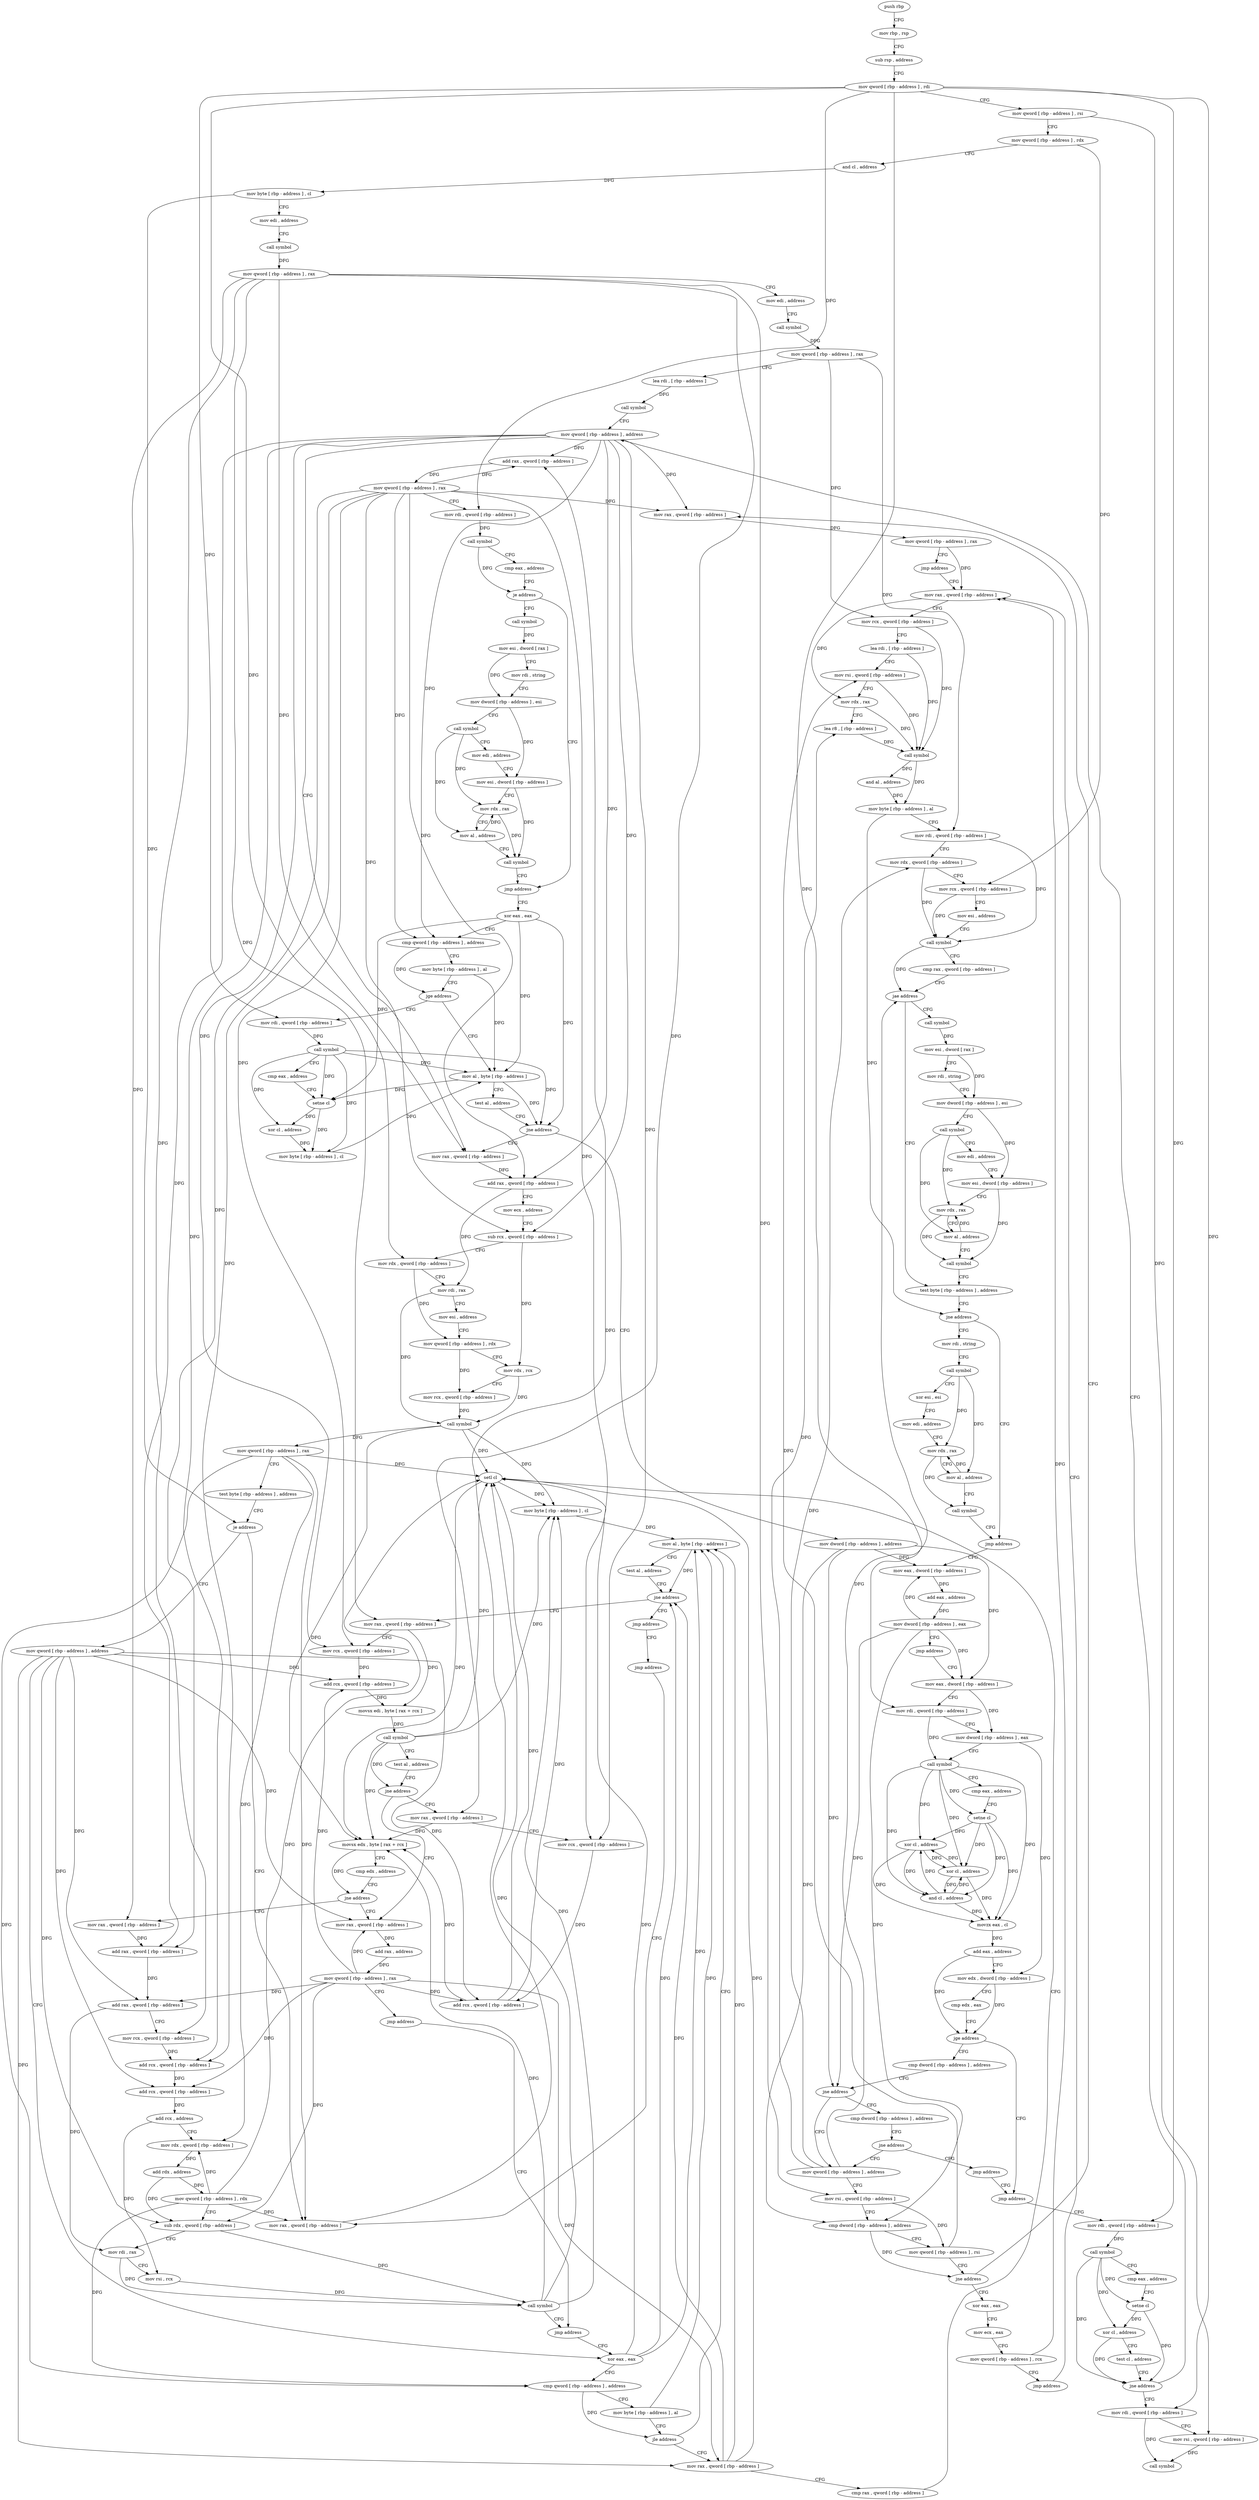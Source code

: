 digraph "func" {
"4201984" [label = "push rbp" ]
"4201985" [label = "mov rbp , rsp" ]
"4201988" [label = "sub rsp , address" ]
"4201995" [label = "mov qword [ rbp - address ] , rdi" ]
"4201999" [label = "mov qword [ rbp - address ] , rsi" ]
"4202003" [label = "mov qword [ rbp - address ] , rdx" ]
"4202007" [label = "and cl , address" ]
"4202010" [label = "mov byte [ rbp - address ] , cl" ]
"4202013" [label = "mov edi , address" ]
"4202018" [label = "call symbol" ]
"4202023" [label = "mov qword [ rbp - address ] , rax" ]
"4202027" [label = "mov edi , address" ]
"4202032" [label = "call symbol" ]
"4202037" [label = "mov qword [ rbp - address ] , rax" ]
"4202041" [label = "lea rdi , [ rbp - address ]" ]
"4202045" [label = "call symbol" ]
"4202050" [label = "mov qword [ rbp - address ] , address" ]
"4202315" [label = "mov rax , qword [ rbp - address ]" ]
"4202319" [label = "add rax , qword [ rbp - address ]" ]
"4202323" [label = "mov qword [ rbp - address ] , rax" ]
"4202327" [label = "mov rdi , qword [ rbp - address ]" ]
"4202331" [label = "call symbol" ]
"4202336" [label = "cmp eax , address" ]
"4202339" [label = "je address" ]
"4202388" [label = "jmp address" ]
"4202345" [label = "call symbol" ]
"4202117" [label = "mov qword [ rbp - address ] , address" ]
"4202125" [label = "xor eax , eax" ]
"4202393" [label = "xor eax , eax" ]
"4202350" [label = "mov esi , dword [ rax ]" ]
"4202352" [label = "mov rdi , string" ]
"4202362" [label = "mov dword [ rbp - address ] , esi" ]
"4202365" [label = "call symbol" ]
"4202370" [label = "mov edi , address" ]
"4202375" [label = "mov esi , dword [ rbp - address ]" ]
"4202378" [label = "mov rdx , rax" ]
"4202381" [label = "mov al , address" ]
"4202383" [label = "call symbol" ]
"4202155" [label = "mov al , byte [ rbp - address ]" ]
"4202158" [label = "test al , address" ]
"4202160" [label = "jne address" ]
"4202171" [label = "mov rax , qword [ rbp - address ]" ]
"4202166" [label = "jmp address" ]
"4202141" [label = "mov rax , qword [ rbp - address ]" ]
"4202145" [label = "cmp rax , qword [ rbp - address ]" ]
"4202149" [label = "setl cl" ]
"4202152" [label = "mov byte [ rbp - address ] , cl" ]
"4202395" [label = "cmp qword [ rbp - address ] , address" ]
"4202403" [label = "mov byte [ rbp - address ] , al" ]
"4202409" [label = "jge address" ]
"4202439" [label = "mov al , byte [ rbp - address ]" ]
"4202415" [label = "mov rdi , qword [ rbp - address ]" ]
"4202175" [label = "mov rcx , qword [ rbp - address ]" ]
"4202179" [label = "add rcx , qword [ rbp - address ]" ]
"4202183" [label = "movsx edi , byte [ rax + rcx ]" ]
"4202187" [label = "call symbol" ]
"4202192" [label = "test al , address" ]
"4202194" [label = "jne address" ]
"4202225" [label = "mov rax , qword [ rbp - address ]" ]
"4202200" [label = "mov rax , qword [ rbp - address ]" ]
"4202310" [label = "jmp address" ]
"4202445" [label = "test al , address" ]
"4202447" [label = "jne address" ]
"4202058" [label = "mov rax , qword [ rbp - address ]" ]
"4202453" [label = "mov dword [ rbp - address ] , address" ]
"4202419" [label = "call symbol" ]
"4202424" [label = "cmp eax , address" ]
"4202427" [label = "setne cl" ]
"4202430" [label = "xor cl , address" ]
"4202433" [label = "mov byte [ rbp - address ] , cl" ]
"4202229" [label = "add rax , address" ]
"4202235" [label = "mov qword [ rbp - address ] , rax" ]
"4202239" [label = "jmp address" ]
"4202305" [label = "jmp address" ]
"4202204" [label = "mov rcx , qword [ rbp - address ]" ]
"4202208" [label = "add rcx , qword [ rbp - address ]" ]
"4202212" [label = "movsx edx , byte [ rax + rcx ]" ]
"4202216" [label = "cmp edx , address" ]
"4202219" [label = "jne address" ]
"4202244" [label = "mov rax , qword [ rbp - address ]" ]
"4202062" [label = "add rax , qword [ rbp - address ]" ]
"4202066" [label = "mov ecx , address" ]
"4202071" [label = "sub rcx , qword [ rbp - address ]" ]
"4202075" [label = "mov rdx , qword [ rbp - address ]" ]
"4202079" [label = "mov rdi , rax" ]
"4202082" [label = "mov esi , address" ]
"4202087" [label = "mov qword [ rbp - address ] , rdx" ]
"4202091" [label = "mov rdx , rcx" ]
"4202094" [label = "mov rcx , qword [ rbp - address ]" ]
"4202098" [label = "call symbol" ]
"4202103" [label = "mov qword [ rbp - address ] , rax" ]
"4202107" [label = "test byte [ rbp - address ] , address" ]
"4202111" [label = "je address" ]
"4202460" [label = "mov eax , dword [ rbp - address ]" ]
"4202248" [label = "add rax , qword [ rbp - address ]" ]
"4202252" [label = "add rax , qword [ rbp - address ]" ]
"4202256" [label = "mov rcx , qword [ rbp - address ]" ]
"4202260" [label = "add rcx , qword [ rbp - address ]" ]
"4202264" [label = "add rcx , qword [ rbp - address ]" ]
"4202268" [label = "add rcx , address" ]
"4202275" [label = "mov rdx , qword [ rbp - address ]" ]
"4202279" [label = "add rdx , address" ]
"4202286" [label = "mov qword [ rbp - address ] , rdx" ]
"4202290" [label = "sub rdx , qword [ rbp - address ]" ]
"4202294" [label = "mov rdi , rax" ]
"4202297" [label = "mov rsi , rcx" ]
"4202300" [label = "call symbol" ]
"4202780" [label = "jmp address" ]
"4202785" [label = "mov rdi , qword [ rbp - address ]" ]
"4202513" [label = "cmp dword [ rbp - address ] , address" ]
"4202517" [label = "jne address" ]
"4202538" [label = "mov qword [ rbp - address ] , address" ]
"4202523" [label = "cmp dword [ rbp - address ] , address" ]
"4202127" [label = "cmp qword [ rbp - address ] , address" ]
"4202132" [label = "mov byte [ rbp - address ] , al" ]
"4202135" [label = "jle address" ]
"4202789" [label = "call symbol" ]
"4202794" [label = "cmp eax , address" ]
"4202797" [label = "setne cl" ]
"4202800" [label = "xor cl , address" ]
"4202803" [label = "test cl , address" ]
"4202806" [label = "jne address" ]
"4202812" [label = "mov rdi , qword [ rbp - address ]" ]
"4202546" [label = "mov rsi , qword [ rbp - address ]" ]
"4202550" [label = "cmp dword [ rbp - address ] , address" ]
"4202554" [label = "mov qword [ rbp - address ] , rsi" ]
"4202561" [label = "jne address" ]
"4202583" [label = "xor eax , eax" ]
"4202567" [label = "mov rax , qword [ rbp - address ]" ]
"4202527" [label = "jne address" ]
"4202533" [label = "jmp address" ]
"4202816" [label = "mov rsi , qword [ rbp - address ]" ]
"4202820" [label = "call symbol" ]
"4202585" [label = "mov ecx , eax" ]
"4202587" [label = "mov qword [ rbp - address ] , rcx" ]
"4202594" [label = "jmp address" ]
"4202599" [label = "mov rax , qword [ rbp - address ]" ]
"4202571" [label = "mov qword [ rbp - address ] , rax" ]
"4202578" [label = "jmp address" ]
"4202606" [label = "mov rcx , qword [ rbp - address ]" ]
"4202610" [label = "lea rdi , [ rbp - address ]" ]
"4202614" [label = "mov rsi , qword [ rbp - address ]" ]
"4202621" [label = "mov rdx , rax" ]
"4202624" [label = "lea r8 , [ rbp - address ]" ]
"4202628" [label = "call symbol" ]
"4202633" [label = "and al , address" ]
"4202635" [label = "mov byte [ rbp - address ] , al" ]
"4202638" [label = "mov rdi , qword [ rbp - address ]" ]
"4202642" [label = "mov rdx , qword [ rbp - address ]" ]
"4202646" [label = "mov rcx , qword [ rbp - address ]" ]
"4202650" [label = "mov esi , address" ]
"4202655" [label = "call symbol" ]
"4202660" [label = "cmp rax , qword [ rbp - address ]" ]
"4202664" [label = "jae address" ]
"4202719" [label = "test byte [ rbp - address ] , address" ]
"4202670" [label = "call symbol" ]
"4202723" [label = "jne address" ]
"4202761" [label = "jmp address" ]
"4202729" [label = "mov rdi , string" ]
"4202675" [label = "mov esi , dword [ rax ]" ]
"4202677" [label = "mov rdi , string" ]
"4202687" [label = "mov dword [ rbp - address ] , esi" ]
"4202693" [label = "call symbol" ]
"4202698" [label = "mov edi , address" ]
"4202703" [label = "mov esi , dword [ rbp - address ]" ]
"4202709" [label = "mov rdx , rax" ]
"4202712" [label = "mov al , address" ]
"4202714" [label = "call symbol" ]
"4202766" [label = "mov eax , dword [ rbp - address ]" ]
"4202739" [label = "call symbol" ]
"4202744" [label = "xor esi , esi" ]
"4202746" [label = "mov edi , address" ]
"4202751" [label = "mov rdx , rax" ]
"4202754" [label = "mov al , address" ]
"4202756" [label = "call symbol" ]
"4202769" [label = "add eax , address" ]
"4202772" [label = "mov dword [ rbp - address ] , eax" ]
"4202775" [label = "jmp address" ]
"4202463" [label = "mov rdi , qword [ rbp - address ]" ]
"4202467" [label = "mov dword [ rbp - address ] , eax" ]
"4202473" [label = "call symbol" ]
"4202478" [label = "cmp eax , address" ]
"4202481" [label = "setne cl" ]
"4202484" [label = "xor cl , address" ]
"4202487" [label = "xor cl , address" ]
"4202490" [label = "and cl , address" ]
"4202493" [label = "movzx eax , cl" ]
"4202496" [label = "add eax , address" ]
"4202499" [label = "mov edx , dword [ rbp - address ]" ]
"4202505" [label = "cmp edx , eax" ]
"4202507" [label = "jge address" ]
"4201984" -> "4201985" [ label = "CFG" ]
"4201985" -> "4201988" [ label = "CFG" ]
"4201988" -> "4201995" [ label = "CFG" ]
"4201995" -> "4201999" [ label = "CFG" ]
"4201995" -> "4202075" [ label = "DFG" ]
"4201995" -> "4202327" [ label = "DFG" ]
"4201995" -> "4202415" [ label = "DFG" ]
"4201995" -> "4202463" [ label = "DFG" ]
"4201995" -> "4202785" [ label = "DFG" ]
"4201995" -> "4202812" [ label = "DFG" ]
"4201999" -> "4202003" [ label = "CFG" ]
"4201999" -> "4202816" [ label = "DFG" ]
"4202003" -> "4202007" [ label = "CFG" ]
"4202003" -> "4202646" [ label = "DFG" ]
"4202007" -> "4202010" [ label = "DFG" ]
"4202010" -> "4202013" [ label = "CFG" ]
"4202010" -> "4202111" [ label = "DFG" ]
"4202013" -> "4202018" [ label = "CFG" ]
"4202018" -> "4202023" [ label = "DFG" ]
"4202023" -> "4202027" [ label = "CFG" ]
"4202023" -> "4202058" [ label = "DFG" ]
"4202023" -> "4202171" [ label = "DFG" ]
"4202023" -> "4202200" [ label = "DFG" ]
"4202023" -> "4202244" [ label = "DFG" ]
"4202023" -> "4202256" [ label = "DFG" ]
"4202023" -> "4202546" [ label = "DFG" ]
"4202027" -> "4202032" [ label = "CFG" ]
"4202032" -> "4202037" [ label = "DFG" ]
"4202037" -> "4202041" [ label = "CFG" ]
"4202037" -> "4202606" [ label = "DFG" ]
"4202037" -> "4202638" [ label = "DFG" ]
"4202041" -> "4202045" [ label = "DFG" ]
"4202045" -> "4202050" [ label = "CFG" ]
"4202050" -> "4202058" [ label = "CFG" ]
"4202050" -> "4202062" [ label = "DFG" ]
"4202050" -> "4202071" [ label = "DFG" ]
"4202050" -> "4202319" [ label = "DFG" ]
"4202050" -> "4202395" [ label = "DFG" ]
"4202050" -> "4202175" [ label = "DFG" ]
"4202050" -> "4202204" [ label = "DFG" ]
"4202050" -> "4202248" [ label = "DFG" ]
"4202050" -> "4202260" [ label = "DFG" ]
"4202050" -> "4202567" [ label = "DFG" ]
"4202315" -> "4202319" [ label = "DFG" ]
"4202319" -> "4202323" [ label = "DFG" ]
"4202323" -> "4202327" [ label = "CFG" ]
"4202323" -> "4202062" [ label = "DFG" ]
"4202323" -> "4202071" [ label = "DFG" ]
"4202323" -> "4202319" [ label = "DFG" ]
"4202323" -> "4202395" [ label = "DFG" ]
"4202323" -> "4202175" [ label = "DFG" ]
"4202323" -> "4202204" [ label = "DFG" ]
"4202323" -> "4202248" [ label = "DFG" ]
"4202323" -> "4202260" [ label = "DFG" ]
"4202323" -> "4202567" [ label = "DFG" ]
"4202327" -> "4202331" [ label = "DFG" ]
"4202331" -> "4202336" [ label = "CFG" ]
"4202331" -> "4202339" [ label = "DFG" ]
"4202336" -> "4202339" [ label = "CFG" ]
"4202339" -> "4202388" [ label = "CFG" ]
"4202339" -> "4202345" [ label = "CFG" ]
"4202388" -> "4202393" [ label = "CFG" ]
"4202345" -> "4202350" [ label = "DFG" ]
"4202117" -> "4202125" [ label = "CFG" ]
"4202117" -> "4202141" [ label = "DFG" ]
"4202117" -> "4202179" [ label = "DFG" ]
"4202117" -> "4202225" [ label = "DFG" ]
"4202117" -> "4202208" [ label = "DFG" ]
"4202117" -> "4202252" [ label = "DFG" ]
"4202117" -> "4202264" [ label = "DFG" ]
"4202117" -> "4202290" [ label = "DFG" ]
"4202125" -> "4202127" [ label = "CFG" ]
"4202125" -> "4202155" [ label = "DFG" ]
"4202125" -> "4202160" [ label = "DFG" ]
"4202125" -> "4202149" [ label = "DFG" ]
"4202393" -> "4202395" [ label = "CFG" ]
"4202393" -> "4202439" [ label = "DFG" ]
"4202393" -> "4202447" [ label = "DFG" ]
"4202393" -> "4202427" [ label = "DFG" ]
"4202350" -> "4202352" [ label = "CFG" ]
"4202350" -> "4202362" [ label = "DFG" ]
"4202352" -> "4202362" [ label = "CFG" ]
"4202362" -> "4202365" [ label = "CFG" ]
"4202362" -> "4202375" [ label = "DFG" ]
"4202365" -> "4202370" [ label = "CFG" ]
"4202365" -> "4202378" [ label = "DFG" ]
"4202365" -> "4202381" [ label = "DFG" ]
"4202370" -> "4202375" [ label = "CFG" ]
"4202375" -> "4202378" [ label = "CFG" ]
"4202375" -> "4202383" [ label = "DFG" ]
"4202378" -> "4202381" [ label = "CFG" ]
"4202378" -> "4202383" [ label = "DFG" ]
"4202381" -> "4202383" [ label = "CFG" ]
"4202381" -> "4202378" [ label = "DFG" ]
"4202383" -> "4202388" [ label = "CFG" ]
"4202155" -> "4202158" [ label = "CFG" ]
"4202155" -> "4202160" [ label = "DFG" ]
"4202158" -> "4202160" [ label = "CFG" ]
"4202160" -> "4202171" [ label = "CFG" ]
"4202160" -> "4202166" [ label = "CFG" ]
"4202171" -> "4202175" [ label = "CFG" ]
"4202171" -> "4202183" [ label = "DFG" ]
"4202166" -> "4202310" [ label = "CFG" ]
"4202141" -> "4202145" [ label = "CFG" ]
"4202141" -> "4202160" [ label = "DFG" ]
"4202141" -> "4202155" [ label = "DFG" ]
"4202141" -> "4202149" [ label = "DFG" ]
"4202145" -> "4202149" [ label = "CFG" ]
"4202149" -> "4202152" [ label = "DFG" ]
"4202149" -> "4202212" [ label = "DFG" ]
"4202152" -> "4202155" [ label = "DFG" ]
"4202395" -> "4202403" [ label = "CFG" ]
"4202395" -> "4202409" [ label = "DFG" ]
"4202403" -> "4202409" [ label = "CFG" ]
"4202403" -> "4202439" [ label = "DFG" ]
"4202409" -> "4202439" [ label = "CFG" ]
"4202409" -> "4202415" [ label = "CFG" ]
"4202439" -> "4202445" [ label = "CFG" ]
"4202439" -> "4202447" [ label = "DFG" ]
"4202439" -> "4202427" [ label = "DFG" ]
"4202415" -> "4202419" [ label = "DFG" ]
"4202175" -> "4202179" [ label = "DFG" ]
"4202179" -> "4202183" [ label = "DFG" ]
"4202183" -> "4202187" [ label = "DFG" ]
"4202187" -> "4202192" [ label = "CFG" ]
"4202187" -> "4202152" [ label = "DFG" ]
"4202187" -> "4202194" [ label = "DFG" ]
"4202187" -> "4202149" [ label = "DFG" ]
"4202187" -> "4202212" [ label = "DFG" ]
"4202192" -> "4202194" [ label = "CFG" ]
"4202194" -> "4202225" [ label = "CFG" ]
"4202194" -> "4202200" [ label = "CFG" ]
"4202225" -> "4202229" [ label = "DFG" ]
"4202200" -> "4202204" [ label = "CFG" ]
"4202200" -> "4202212" [ label = "DFG" ]
"4202310" -> "4202315" [ label = "CFG" ]
"4202445" -> "4202447" [ label = "CFG" ]
"4202447" -> "4202058" [ label = "CFG" ]
"4202447" -> "4202453" [ label = "CFG" ]
"4202058" -> "4202062" [ label = "DFG" ]
"4202453" -> "4202460" [ label = "DFG" ]
"4202453" -> "4202517" [ label = "DFG" ]
"4202453" -> "4202550" [ label = "DFG" ]
"4202453" -> "4202766" [ label = "DFG" ]
"4202419" -> "4202424" [ label = "CFG" ]
"4202419" -> "4202447" [ label = "DFG" ]
"4202419" -> "4202439" [ label = "DFG" ]
"4202419" -> "4202427" [ label = "DFG" ]
"4202419" -> "4202430" [ label = "DFG" ]
"4202419" -> "4202433" [ label = "DFG" ]
"4202424" -> "4202427" [ label = "CFG" ]
"4202427" -> "4202430" [ label = "DFG" ]
"4202427" -> "4202433" [ label = "DFG" ]
"4202430" -> "4202433" [ label = "DFG" ]
"4202433" -> "4202439" [ label = "DFG" ]
"4202229" -> "4202235" [ label = "DFG" ]
"4202235" -> "4202239" [ label = "CFG" ]
"4202235" -> "4202141" [ label = "DFG" ]
"4202235" -> "4202179" [ label = "DFG" ]
"4202235" -> "4202225" [ label = "DFG" ]
"4202235" -> "4202208" [ label = "DFG" ]
"4202235" -> "4202252" [ label = "DFG" ]
"4202235" -> "4202264" [ label = "DFG" ]
"4202235" -> "4202290" [ label = "DFG" ]
"4202239" -> "4202305" [ label = "CFG" ]
"4202305" -> "4202125" [ label = "CFG" ]
"4202204" -> "4202208" [ label = "DFG" ]
"4202208" -> "4202212" [ label = "DFG" ]
"4202208" -> "4202152" [ label = "DFG" ]
"4202208" -> "4202149" [ label = "DFG" ]
"4202212" -> "4202216" [ label = "CFG" ]
"4202212" -> "4202219" [ label = "DFG" ]
"4202216" -> "4202219" [ label = "CFG" ]
"4202219" -> "4202244" [ label = "CFG" ]
"4202219" -> "4202225" [ label = "CFG" ]
"4202244" -> "4202248" [ label = "DFG" ]
"4202062" -> "4202066" [ label = "CFG" ]
"4202062" -> "4202079" [ label = "DFG" ]
"4202066" -> "4202071" [ label = "CFG" ]
"4202071" -> "4202075" [ label = "CFG" ]
"4202071" -> "4202091" [ label = "DFG" ]
"4202075" -> "4202079" [ label = "CFG" ]
"4202075" -> "4202087" [ label = "DFG" ]
"4202079" -> "4202082" [ label = "CFG" ]
"4202079" -> "4202098" [ label = "DFG" ]
"4202082" -> "4202087" [ label = "CFG" ]
"4202087" -> "4202091" [ label = "CFG" ]
"4202087" -> "4202094" [ label = "DFG" ]
"4202091" -> "4202094" [ label = "CFG" ]
"4202091" -> "4202098" [ label = "DFG" ]
"4202094" -> "4202098" [ label = "DFG" ]
"4202098" -> "4202103" [ label = "DFG" ]
"4202098" -> "4202149" [ label = "DFG" ]
"4202098" -> "4202152" [ label = "DFG" ]
"4202098" -> "4202212" [ label = "DFG" ]
"4202103" -> "4202107" [ label = "CFG" ]
"4202103" -> "4202315" [ label = "DFG" ]
"4202103" -> "4202127" [ label = "DFG" ]
"4202103" -> "4202149" [ label = "DFG" ]
"4202103" -> "4202275" [ label = "DFG" ]
"4202107" -> "4202111" [ label = "CFG" ]
"4202111" -> "4202315" [ label = "CFG" ]
"4202111" -> "4202117" [ label = "CFG" ]
"4202460" -> "4202463" [ label = "CFG" ]
"4202460" -> "4202467" [ label = "DFG" ]
"4202248" -> "4202252" [ label = "DFG" ]
"4202252" -> "4202256" [ label = "CFG" ]
"4202252" -> "4202294" [ label = "DFG" ]
"4202256" -> "4202260" [ label = "DFG" ]
"4202260" -> "4202264" [ label = "DFG" ]
"4202264" -> "4202268" [ label = "DFG" ]
"4202268" -> "4202275" [ label = "CFG" ]
"4202268" -> "4202297" [ label = "DFG" ]
"4202275" -> "4202279" [ label = "DFG" ]
"4202279" -> "4202286" [ label = "DFG" ]
"4202279" -> "4202290" [ label = "DFG" ]
"4202286" -> "4202290" [ label = "CFG" ]
"4202286" -> "4202315" [ label = "DFG" ]
"4202286" -> "4202127" [ label = "DFG" ]
"4202286" -> "4202149" [ label = "DFG" ]
"4202286" -> "4202275" [ label = "DFG" ]
"4202290" -> "4202294" [ label = "CFG" ]
"4202290" -> "4202300" [ label = "DFG" ]
"4202294" -> "4202297" [ label = "CFG" ]
"4202294" -> "4202300" [ label = "DFG" ]
"4202297" -> "4202300" [ label = "DFG" ]
"4202300" -> "4202305" [ label = "CFG" ]
"4202300" -> "4202152" [ label = "DFG" ]
"4202300" -> "4202212" [ label = "DFG" ]
"4202300" -> "4202149" [ label = "DFG" ]
"4202780" -> "4202785" [ label = "CFG" ]
"4202785" -> "4202789" [ label = "DFG" ]
"4202513" -> "4202517" [ label = "CFG" ]
"4202517" -> "4202538" [ label = "CFG" ]
"4202517" -> "4202523" [ label = "CFG" ]
"4202538" -> "4202546" [ label = "CFG" ]
"4202538" -> "4202642" [ label = "DFG" ]
"4202538" -> "4202664" [ label = "DFG" ]
"4202538" -> "4202624" [ label = "DFG" ]
"4202523" -> "4202527" [ label = "CFG" ]
"4202127" -> "4202132" [ label = "CFG" ]
"4202127" -> "4202135" [ label = "DFG" ]
"4202132" -> "4202135" [ label = "CFG" ]
"4202132" -> "4202155" [ label = "DFG" ]
"4202135" -> "4202155" [ label = "CFG" ]
"4202135" -> "4202141" [ label = "CFG" ]
"4202789" -> "4202794" [ label = "CFG" ]
"4202789" -> "4202797" [ label = "DFG" ]
"4202789" -> "4202800" [ label = "DFG" ]
"4202789" -> "4202806" [ label = "DFG" ]
"4202794" -> "4202797" [ label = "CFG" ]
"4202797" -> "4202800" [ label = "DFG" ]
"4202797" -> "4202806" [ label = "DFG" ]
"4202800" -> "4202803" [ label = "CFG" ]
"4202800" -> "4202806" [ label = "DFG" ]
"4202803" -> "4202806" [ label = "CFG" ]
"4202806" -> "4202050" [ label = "CFG" ]
"4202806" -> "4202812" [ label = "CFG" ]
"4202812" -> "4202816" [ label = "CFG" ]
"4202812" -> "4202820" [ label = "DFG" ]
"4202546" -> "4202550" [ label = "CFG" ]
"4202546" -> "4202554" [ label = "DFG" ]
"4202550" -> "4202554" [ label = "CFG" ]
"4202550" -> "4202561" [ label = "DFG" ]
"4202554" -> "4202561" [ label = "CFG" ]
"4202554" -> "4202614" [ label = "DFG" ]
"4202561" -> "4202583" [ label = "CFG" ]
"4202561" -> "4202567" [ label = "CFG" ]
"4202583" -> "4202585" [ label = "CFG" ]
"4202567" -> "4202571" [ label = "DFG" ]
"4202527" -> "4202538" [ label = "CFG" ]
"4202527" -> "4202533" [ label = "CFG" ]
"4202533" -> "4202780" [ label = "CFG" ]
"4202816" -> "4202820" [ label = "DFG" ]
"4202585" -> "4202587" [ label = "CFG" ]
"4202587" -> "4202594" [ label = "CFG" ]
"4202587" -> "4202599" [ label = "DFG" ]
"4202594" -> "4202599" [ label = "CFG" ]
"4202599" -> "4202606" [ label = "CFG" ]
"4202599" -> "4202621" [ label = "DFG" ]
"4202571" -> "4202578" [ label = "CFG" ]
"4202571" -> "4202599" [ label = "DFG" ]
"4202578" -> "4202599" [ label = "CFG" ]
"4202606" -> "4202610" [ label = "CFG" ]
"4202606" -> "4202628" [ label = "DFG" ]
"4202610" -> "4202614" [ label = "CFG" ]
"4202610" -> "4202628" [ label = "DFG" ]
"4202614" -> "4202621" [ label = "CFG" ]
"4202614" -> "4202628" [ label = "DFG" ]
"4202621" -> "4202624" [ label = "CFG" ]
"4202621" -> "4202628" [ label = "DFG" ]
"4202624" -> "4202628" [ label = "DFG" ]
"4202628" -> "4202633" [ label = "DFG" ]
"4202628" -> "4202635" [ label = "DFG" ]
"4202633" -> "4202635" [ label = "DFG" ]
"4202635" -> "4202638" [ label = "CFG" ]
"4202635" -> "4202723" [ label = "DFG" ]
"4202638" -> "4202642" [ label = "CFG" ]
"4202638" -> "4202655" [ label = "DFG" ]
"4202642" -> "4202646" [ label = "CFG" ]
"4202642" -> "4202655" [ label = "DFG" ]
"4202646" -> "4202650" [ label = "CFG" ]
"4202646" -> "4202655" [ label = "DFG" ]
"4202650" -> "4202655" [ label = "CFG" ]
"4202655" -> "4202660" [ label = "CFG" ]
"4202655" -> "4202664" [ label = "DFG" ]
"4202660" -> "4202664" [ label = "CFG" ]
"4202664" -> "4202719" [ label = "CFG" ]
"4202664" -> "4202670" [ label = "CFG" ]
"4202719" -> "4202723" [ label = "CFG" ]
"4202670" -> "4202675" [ label = "DFG" ]
"4202723" -> "4202761" [ label = "CFG" ]
"4202723" -> "4202729" [ label = "CFG" ]
"4202761" -> "4202766" [ label = "CFG" ]
"4202729" -> "4202739" [ label = "CFG" ]
"4202675" -> "4202677" [ label = "CFG" ]
"4202675" -> "4202687" [ label = "DFG" ]
"4202677" -> "4202687" [ label = "CFG" ]
"4202687" -> "4202693" [ label = "CFG" ]
"4202687" -> "4202703" [ label = "DFG" ]
"4202693" -> "4202698" [ label = "CFG" ]
"4202693" -> "4202709" [ label = "DFG" ]
"4202693" -> "4202712" [ label = "DFG" ]
"4202698" -> "4202703" [ label = "CFG" ]
"4202703" -> "4202709" [ label = "CFG" ]
"4202703" -> "4202714" [ label = "DFG" ]
"4202709" -> "4202712" [ label = "CFG" ]
"4202709" -> "4202714" [ label = "DFG" ]
"4202712" -> "4202714" [ label = "CFG" ]
"4202712" -> "4202709" [ label = "DFG" ]
"4202714" -> "4202719" [ label = "CFG" ]
"4202766" -> "4202769" [ label = "DFG" ]
"4202739" -> "4202744" [ label = "CFG" ]
"4202739" -> "4202751" [ label = "DFG" ]
"4202739" -> "4202754" [ label = "DFG" ]
"4202744" -> "4202746" [ label = "CFG" ]
"4202746" -> "4202751" [ label = "CFG" ]
"4202751" -> "4202754" [ label = "CFG" ]
"4202751" -> "4202756" [ label = "DFG" ]
"4202754" -> "4202756" [ label = "CFG" ]
"4202754" -> "4202751" [ label = "DFG" ]
"4202756" -> "4202761" [ label = "CFG" ]
"4202769" -> "4202772" [ label = "DFG" ]
"4202772" -> "4202775" [ label = "CFG" ]
"4202772" -> "4202460" [ label = "DFG" ]
"4202772" -> "4202517" [ label = "DFG" ]
"4202772" -> "4202550" [ label = "DFG" ]
"4202772" -> "4202766" [ label = "DFG" ]
"4202775" -> "4202460" [ label = "CFG" ]
"4202463" -> "4202467" [ label = "CFG" ]
"4202463" -> "4202473" [ label = "DFG" ]
"4202467" -> "4202473" [ label = "CFG" ]
"4202467" -> "4202499" [ label = "DFG" ]
"4202473" -> "4202478" [ label = "CFG" ]
"4202473" -> "4202481" [ label = "DFG" ]
"4202473" -> "4202484" [ label = "DFG" ]
"4202473" -> "4202487" [ label = "DFG" ]
"4202473" -> "4202490" [ label = "DFG" ]
"4202473" -> "4202493" [ label = "DFG" ]
"4202478" -> "4202481" [ label = "CFG" ]
"4202481" -> "4202484" [ label = "DFG" ]
"4202481" -> "4202487" [ label = "DFG" ]
"4202481" -> "4202490" [ label = "DFG" ]
"4202481" -> "4202493" [ label = "DFG" ]
"4202484" -> "4202487" [ label = "DFG" ]
"4202484" -> "4202490" [ label = "DFG" ]
"4202484" -> "4202493" [ label = "DFG" ]
"4202487" -> "4202490" [ label = "DFG" ]
"4202487" -> "4202484" [ label = "DFG" ]
"4202487" -> "4202493" [ label = "DFG" ]
"4202490" -> "4202493" [ label = "DFG" ]
"4202490" -> "4202484" [ label = "DFG" ]
"4202490" -> "4202487" [ label = "DFG" ]
"4202493" -> "4202496" [ label = "DFG" ]
"4202496" -> "4202499" [ label = "CFG" ]
"4202496" -> "4202507" [ label = "DFG" ]
"4202499" -> "4202505" [ label = "CFG" ]
"4202499" -> "4202507" [ label = "DFG" ]
"4202505" -> "4202507" [ label = "CFG" ]
"4202507" -> "4202780" [ label = "CFG" ]
"4202507" -> "4202513" [ label = "CFG" ]
}
